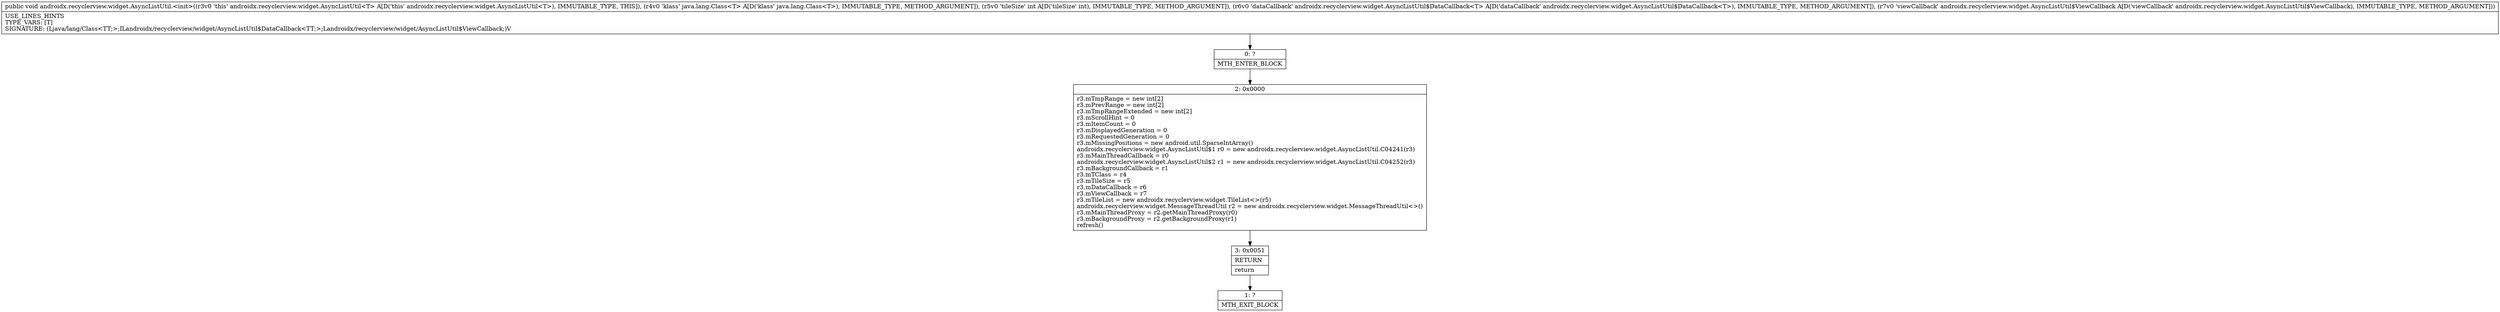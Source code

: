 digraph "CFG forandroidx.recyclerview.widget.AsyncListUtil.\<init\>(Ljava\/lang\/Class;ILandroidx\/recyclerview\/widget\/AsyncListUtil$DataCallback;Landroidx\/recyclerview\/widget\/AsyncListUtil$ViewCallback;)V" {
Node_0 [shape=record,label="{0\:\ ?|MTH_ENTER_BLOCK\l}"];
Node_2 [shape=record,label="{2\:\ 0x0000|r3.mTmpRange = new int[2]\lr3.mPrevRange = new int[2]\lr3.mTmpRangeExtended = new int[2]\lr3.mScrollHint = 0\lr3.mItemCount = 0\lr3.mDisplayedGeneration = 0\lr3.mRequestedGeneration = 0\lr3.mMissingPositions = new android.util.SparseIntArray()\landroidx.recyclerview.widget.AsyncListUtil$1 r0 = new androidx.recyclerview.widget.AsyncListUtil.C04241(r3)\lr3.mMainThreadCallback = r0\landroidx.recyclerview.widget.AsyncListUtil$2 r1 = new androidx.recyclerview.widget.AsyncListUtil.C04252(r3)\lr3.mBackgroundCallback = r1\lr3.mTClass = r4\lr3.mTileSize = r5\lr3.mDataCallback = r6\lr3.mViewCallback = r7\lr3.mTileList = new androidx.recyclerview.widget.TileList\<\>(r5)\landroidx.recyclerview.widget.MessageThreadUtil r2 = new androidx.recyclerview.widget.MessageThreadUtil\<\>()\lr3.mMainThreadProxy = r2.getMainThreadProxy(r0)\lr3.mBackgroundProxy = r2.getBackgroundProxy(r1)\lrefresh()\l}"];
Node_3 [shape=record,label="{3\:\ 0x0051|RETURN\l|return\l}"];
Node_1 [shape=record,label="{1\:\ ?|MTH_EXIT_BLOCK\l}"];
MethodNode[shape=record,label="{public void androidx.recyclerview.widget.AsyncListUtil.\<init\>((r3v0 'this' androidx.recyclerview.widget.AsyncListUtil\<T\> A[D('this' androidx.recyclerview.widget.AsyncListUtil\<T\>), IMMUTABLE_TYPE, THIS]), (r4v0 'klass' java.lang.Class\<T\> A[D('klass' java.lang.Class\<T\>), IMMUTABLE_TYPE, METHOD_ARGUMENT]), (r5v0 'tileSize' int A[D('tileSize' int), IMMUTABLE_TYPE, METHOD_ARGUMENT]), (r6v0 'dataCallback' androidx.recyclerview.widget.AsyncListUtil$DataCallback\<T\> A[D('dataCallback' androidx.recyclerview.widget.AsyncListUtil$DataCallback\<T\>), IMMUTABLE_TYPE, METHOD_ARGUMENT]), (r7v0 'viewCallback' androidx.recyclerview.widget.AsyncListUtil$ViewCallback A[D('viewCallback' androidx.recyclerview.widget.AsyncListUtil$ViewCallback), IMMUTABLE_TYPE, METHOD_ARGUMENT]))  | USE_LINES_HINTS\lTYPE_VARS: [T]\lSIGNATURE: (Ljava\/lang\/Class\<TT;\>;ILandroidx\/recyclerview\/widget\/AsyncListUtil$DataCallback\<TT;\>;Landroidx\/recyclerview\/widget\/AsyncListUtil$ViewCallback;)V\l}"];
MethodNode -> Node_0;Node_0 -> Node_2;
Node_2 -> Node_3;
Node_3 -> Node_1;
}

